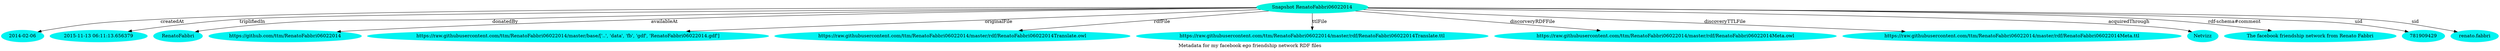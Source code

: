 digraph  {
	graph [label="Metadata for my facebook ego friendship network RDF files"];
	node [label="\N"];
	"Snapshot RenatoFabbri06022014"	 [color="#02F3DD",
		style=filled];
	0	 [color="#02F3F1",
		label="2014-02-06",
		style=filled];
	"Snapshot RenatoFabbri06022014" -> 0	 [label=createdAt];
	1	 [color="#02F3F1",
		label="2015-11-13 06:11:13.656379",
		style=filled];
	"Snapshot RenatoFabbri06022014" -> 1	 [label=triplifiedIn];
	2	 [color="#02F3F1",
		label=RenatoFabbri,
		style=filled];
	"Snapshot RenatoFabbri06022014" -> 2	 [label=donatedBy];
	3	 [color="#02F3F1",
		label="https://github.com/ttm/RenatoFabbri06022014",
		style=filled];
	"Snapshot RenatoFabbri06022014" -> 3	 [label=availableAt];
	4	 [color="#02F3F1",
		label="https://raw.githubusercontent.com/ttm/RenatoFabbri06022014/master/base/['..', 'data', 'fb', 'gdf', 'RenatoFabbri06022014.gdf']",
		style=filled];
	"Snapshot RenatoFabbri06022014" -> 4	 [label=originalFile];
	5	 [color="#02F3F1",
		label="https://raw.githubusercontent.com/ttm/RenatoFabbri06022014/master/rdf/RenatoFabbri06022014Translate.owl",
		style=filled];
	"Snapshot RenatoFabbri06022014" -> 5	 [label=rdfFile];
	6	 [color="#02F3F1",
		label="https://raw.githubusercontent.com/ttm/RenatoFabbri06022014/master/rdf/RenatoFabbri06022014Translate.ttl",
		style=filled];
	"Snapshot RenatoFabbri06022014" -> 6	 [label=ttlFile];
	7	 [color="#02F3F1",
		label="https://raw.githubusercontent.com/ttm/RenatoFabbri06022014/master/rdf/RenatoFabbri06022014Meta.owl",
		style=filled];
	"Snapshot RenatoFabbri06022014" -> 7	 [label=discorveryRDFFile];
	8	 [color="#02F3F1",
		label="https://raw.githubusercontent.com/ttm/RenatoFabbri06022014/master/rdf/RenatoFabbri06022014Meta.ttl",
		style=filled];
	"Snapshot RenatoFabbri06022014" -> 8	 [label=discoveryTTLFile];
	9	 [color="#02F3F1",
		label=Netvizz,
		style=filled];
	"Snapshot RenatoFabbri06022014" -> 9	 [label=acquiredThrough];
	10	 [color="#02F3F1",
		label="The facebook friendship network from Renato Fabbri",
		style=filled];
	"Snapshot RenatoFabbri06022014" -> 10	 [label="rdf-schema#comment"];
	11	 [color="#02F3F1",
		label=781909429,
		style=filled];
	"Snapshot RenatoFabbri06022014" -> 11	 [label=uid];
	12	 [color="#02F3F1",
		label="renato.fabbri",
		style=filled];
	"Snapshot RenatoFabbri06022014" -> 12	 [label=sid];
}
